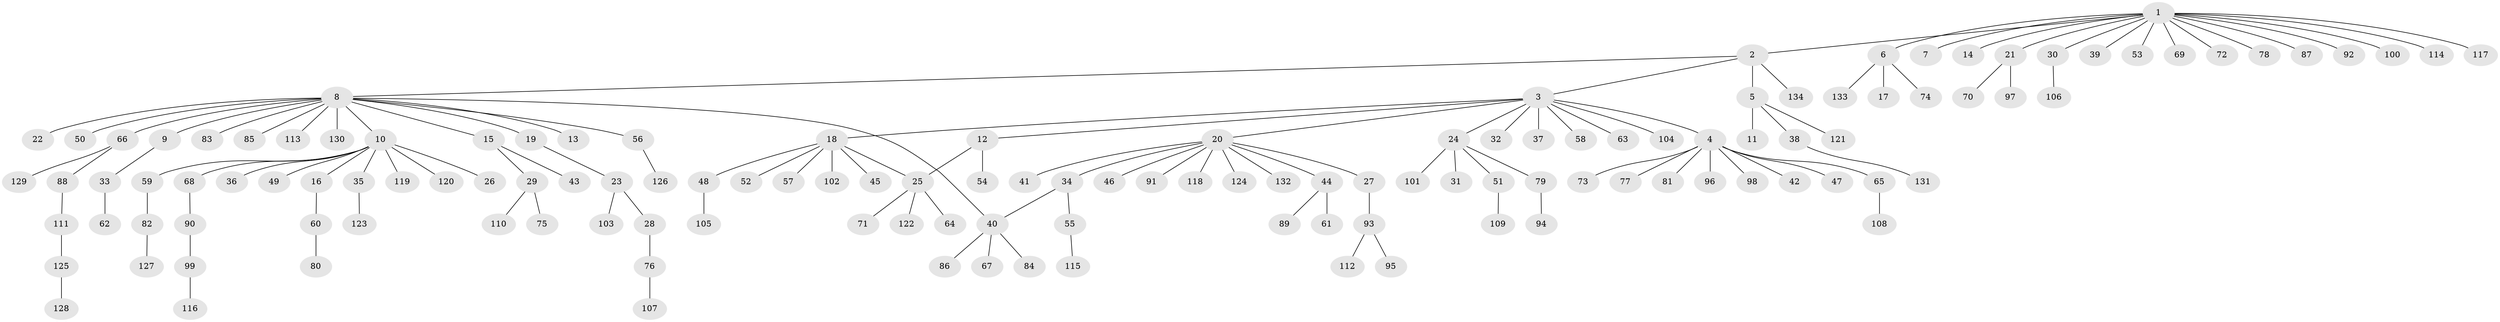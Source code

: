 // Generated by graph-tools (version 1.1) at 2025/35/03/09/25 02:35:31]
// undirected, 134 vertices, 135 edges
graph export_dot {
graph [start="1"]
  node [color=gray90,style=filled];
  1;
  2;
  3;
  4;
  5;
  6;
  7;
  8;
  9;
  10;
  11;
  12;
  13;
  14;
  15;
  16;
  17;
  18;
  19;
  20;
  21;
  22;
  23;
  24;
  25;
  26;
  27;
  28;
  29;
  30;
  31;
  32;
  33;
  34;
  35;
  36;
  37;
  38;
  39;
  40;
  41;
  42;
  43;
  44;
  45;
  46;
  47;
  48;
  49;
  50;
  51;
  52;
  53;
  54;
  55;
  56;
  57;
  58;
  59;
  60;
  61;
  62;
  63;
  64;
  65;
  66;
  67;
  68;
  69;
  70;
  71;
  72;
  73;
  74;
  75;
  76;
  77;
  78;
  79;
  80;
  81;
  82;
  83;
  84;
  85;
  86;
  87;
  88;
  89;
  90;
  91;
  92;
  93;
  94;
  95;
  96;
  97;
  98;
  99;
  100;
  101;
  102;
  103;
  104;
  105;
  106;
  107;
  108;
  109;
  110;
  111;
  112;
  113;
  114;
  115;
  116;
  117;
  118;
  119;
  120;
  121;
  122;
  123;
  124;
  125;
  126;
  127;
  128;
  129;
  130;
  131;
  132;
  133;
  134;
  1 -- 2;
  1 -- 6;
  1 -- 7;
  1 -- 14;
  1 -- 21;
  1 -- 30;
  1 -- 39;
  1 -- 53;
  1 -- 69;
  1 -- 72;
  1 -- 78;
  1 -- 87;
  1 -- 92;
  1 -- 100;
  1 -- 114;
  1 -- 117;
  2 -- 3;
  2 -- 5;
  2 -- 8;
  2 -- 134;
  3 -- 4;
  3 -- 12;
  3 -- 18;
  3 -- 20;
  3 -- 24;
  3 -- 32;
  3 -- 37;
  3 -- 58;
  3 -- 63;
  3 -- 104;
  4 -- 42;
  4 -- 47;
  4 -- 65;
  4 -- 73;
  4 -- 77;
  4 -- 81;
  4 -- 96;
  4 -- 98;
  5 -- 11;
  5 -- 38;
  5 -- 121;
  6 -- 17;
  6 -- 74;
  6 -- 133;
  8 -- 9;
  8 -- 10;
  8 -- 13;
  8 -- 15;
  8 -- 19;
  8 -- 22;
  8 -- 40;
  8 -- 50;
  8 -- 56;
  8 -- 66;
  8 -- 83;
  8 -- 85;
  8 -- 113;
  8 -- 130;
  9 -- 33;
  10 -- 16;
  10 -- 26;
  10 -- 35;
  10 -- 36;
  10 -- 49;
  10 -- 59;
  10 -- 68;
  10 -- 119;
  10 -- 120;
  12 -- 25;
  12 -- 54;
  15 -- 29;
  15 -- 43;
  16 -- 60;
  18 -- 25;
  18 -- 45;
  18 -- 48;
  18 -- 52;
  18 -- 57;
  18 -- 102;
  19 -- 23;
  20 -- 27;
  20 -- 34;
  20 -- 41;
  20 -- 44;
  20 -- 46;
  20 -- 91;
  20 -- 118;
  20 -- 124;
  20 -- 132;
  21 -- 70;
  21 -- 97;
  23 -- 28;
  23 -- 103;
  24 -- 31;
  24 -- 51;
  24 -- 79;
  24 -- 101;
  25 -- 64;
  25 -- 71;
  25 -- 122;
  27 -- 93;
  28 -- 76;
  29 -- 75;
  29 -- 110;
  30 -- 106;
  33 -- 62;
  34 -- 40;
  34 -- 55;
  35 -- 123;
  38 -- 131;
  40 -- 67;
  40 -- 84;
  40 -- 86;
  44 -- 61;
  44 -- 89;
  48 -- 105;
  51 -- 109;
  55 -- 115;
  56 -- 126;
  59 -- 82;
  60 -- 80;
  65 -- 108;
  66 -- 88;
  66 -- 129;
  68 -- 90;
  76 -- 107;
  79 -- 94;
  82 -- 127;
  88 -- 111;
  90 -- 99;
  93 -- 95;
  93 -- 112;
  99 -- 116;
  111 -- 125;
  125 -- 128;
}
